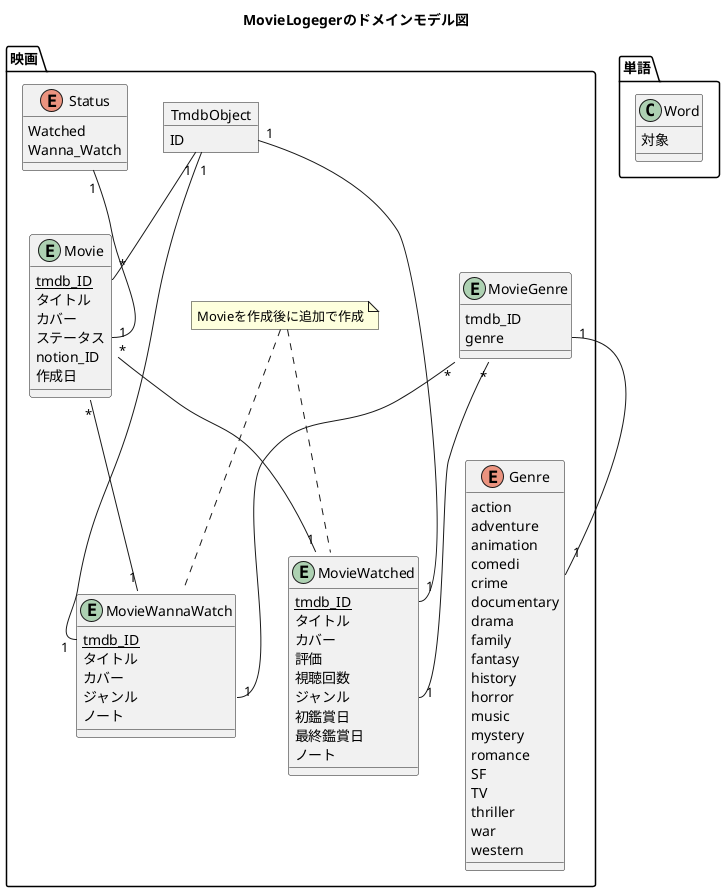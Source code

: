 @startuml movie_logger_domain_model
title MovieLogegerのドメインモデル図

package 映画 {
  ' MODEL '
  entity MovieWannaWatch {
    {static} tmdb_ID
    タイトル
    カバー
    ジャンル
    ノート
  }

  entity MovieWatched {
    {static} tmdb_ID
    タイトル
    カバー
    評価
    視聴回数
    ジャンル
    初鑑賞日
    最終鑑賞日
    ノート
  }

  entity Movie {
    {static} tmdb_ID
    タイトル
    カバー
    ステータス
    notion_ID
    作成日
  }

  object TmdbObject {
    ID
  }

  enum Status {
    Watched
    Wanna_Watch
  }

  entity MovieGenre{
    tmdb_ID
    genre
  }

  enum Genre {
    action
    adventure
    animation
    comedi
    crime
    documentary
    drama
    family
    fantasy
    history
    horror
    music
    mystery
    romance
    SF
    TV
    thriller
    war
    western
  }


  ' RELATION '
  Movie "*" -- "1" MovieWannaWatch
  Movie "*" -- "1" MovieWatched

  TmdbObject "1" -- "*" Movie::tmdb_ID
  TmdbObject "1" -- "1" MovieWannaWatch::tmdb_ID
  TmdbObject "1" -- "1" MovieWatched::tmdb_ID

  Status "1" -- "1" Movie::ステータス

  MovieGenre::genre "1" -- "1" Genre
  MovieGenre "*" -- "1" MovieWannaWatch::ジャンル
  MovieGenre "*" -- "1" MovieWatched::ジャンル


  ' NOTE '
  note as note_Movie
    Movieを作成後に追加で作成
  end note
  note_Movie .. MovieWannaWatch
  note_Movie .. MovieWatched
}

package 単語 {
  class Word {
    対象
  }
}

@enduml
